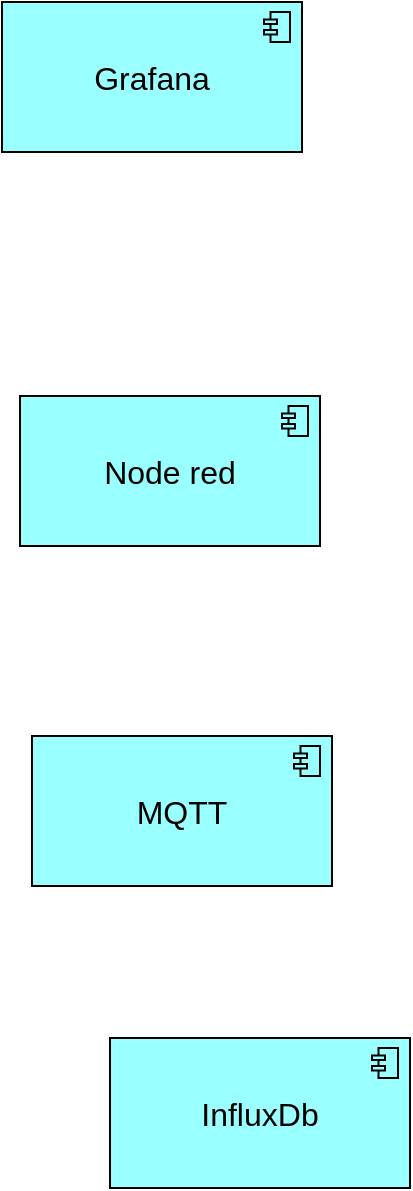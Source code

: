 <mxfile version="21.3.4" type="github">
  <diagram name="Página-1" id="tcxMUiBXi5kO-eIJnkPP">
    <mxGraphModel dx="118" dy="907" grid="0" gridSize="10" guides="1" tooltips="1" connect="1" arrows="1" fold="1" page="0" pageScale="1" pageWidth="827" pageHeight="1169" math="0" shadow="0">
      <root>
        <mxCell id="0" />
        <mxCell id="1" parent="0" />
        <mxCell id="Eo0kpGLzhlAcx1qC8vcu-3" value="Grafana" style="html=1;outlineConnect=0;whiteSpace=wrap;fillColor=#99ffff;shape=mxgraph.archimate3.application;appType=comp;archiType=square;fontSize=16;" vertex="1" parent="1">
          <mxGeometry x="128" y="-172" width="150" height="75" as="geometry" />
        </mxCell>
        <mxCell id="Eo0kpGLzhlAcx1qC8vcu-4" value="Node red" style="html=1;outlineConnect=0;whiteSpace=wrap;fillColor=#99ffff;shape=mxgraph.archimate3.application;appType=comp;archiType=square;fontSize=16;" vertex="1" parent="1">
          <mxGeometry x="137" y="25" width="150" height="75" as="geometry" />
        </mxCell>
        <mxCell id="Eo0kpGLzhlAcx1qC8vcu-5" value="MQTT" style="html=1;outlineConnect=0;whiteSpace=wrap;fillColor=#99ffff;shape=mxgraph.archimate3.application;appType=comp;archiType=square;fontSize=16;" vertex="1" parent="1">
          <mxGeometry x="143" y="195" width="150" height="75" as="geometry" />
        </mxCell>
        <mxCell id="Eo0kpGLzhlAcx1qC8vcu-6" value="InfluxDb" style="html=1;outlineConnect=0;whiteSpace=wrap;fillColor=#99ffff;shape=mxgraph.archimate3.application;appType=comp;archiType=square;fontSize=16;" vertex="1" parent="1">
          <mxGeometry x="182" y="346" width="150" height="75" as="geometry" />
        </mxCell>
      </root>
    </mxGraphModel>
  </diagram>
</mxfile>
